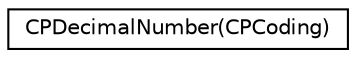 digraph "Graphical Class Hierarchy"
{
  edge [fontname="Helvetica",fontsize="10",labelfontname="Helvetica",labelfontsize="10"];
  node [fontname="Helvetica",fontsize="10",shape=record];
  rankdir="LR";
  Node1 [label="CPDecimalNumber(CPCoding)",height=0.2,width=0.4,color="black", fillcolor="white", style="filled",URL="$category_c_p_decimal_number_07_c_p_coding_08.html"];
}
